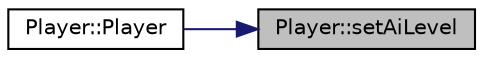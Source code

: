 digraph "Player::setAiLevel"
{
 // LATEX_PDF_SIZE
  edge [fontname="Helvetica",fontsize="10",labelfontname="Helvetica",labelfontsize="10"];
  node [fontname="Helvetica",fontsize="10",shape=record];
  rankdir="RL";
  Node1 [label="Player::setAiLevel",height=0.2,width=0.4,color="black", fillcolor="grey75", style="filled", fontcolor="black",tooltip=" "];
  Node1 -> Node2 [dir="back",color="midnightblue",fontsize="10",style="solid",fontname="Helvetica"];
  Node2 [label="Player::Player",height=0.2,width=0.4,color="black", fillcolor="white", style="filled",URL="$class_player.html#affe0cc3cb714f6deb4e62f0c0d3f1fd8",tooltip=" "];
}

